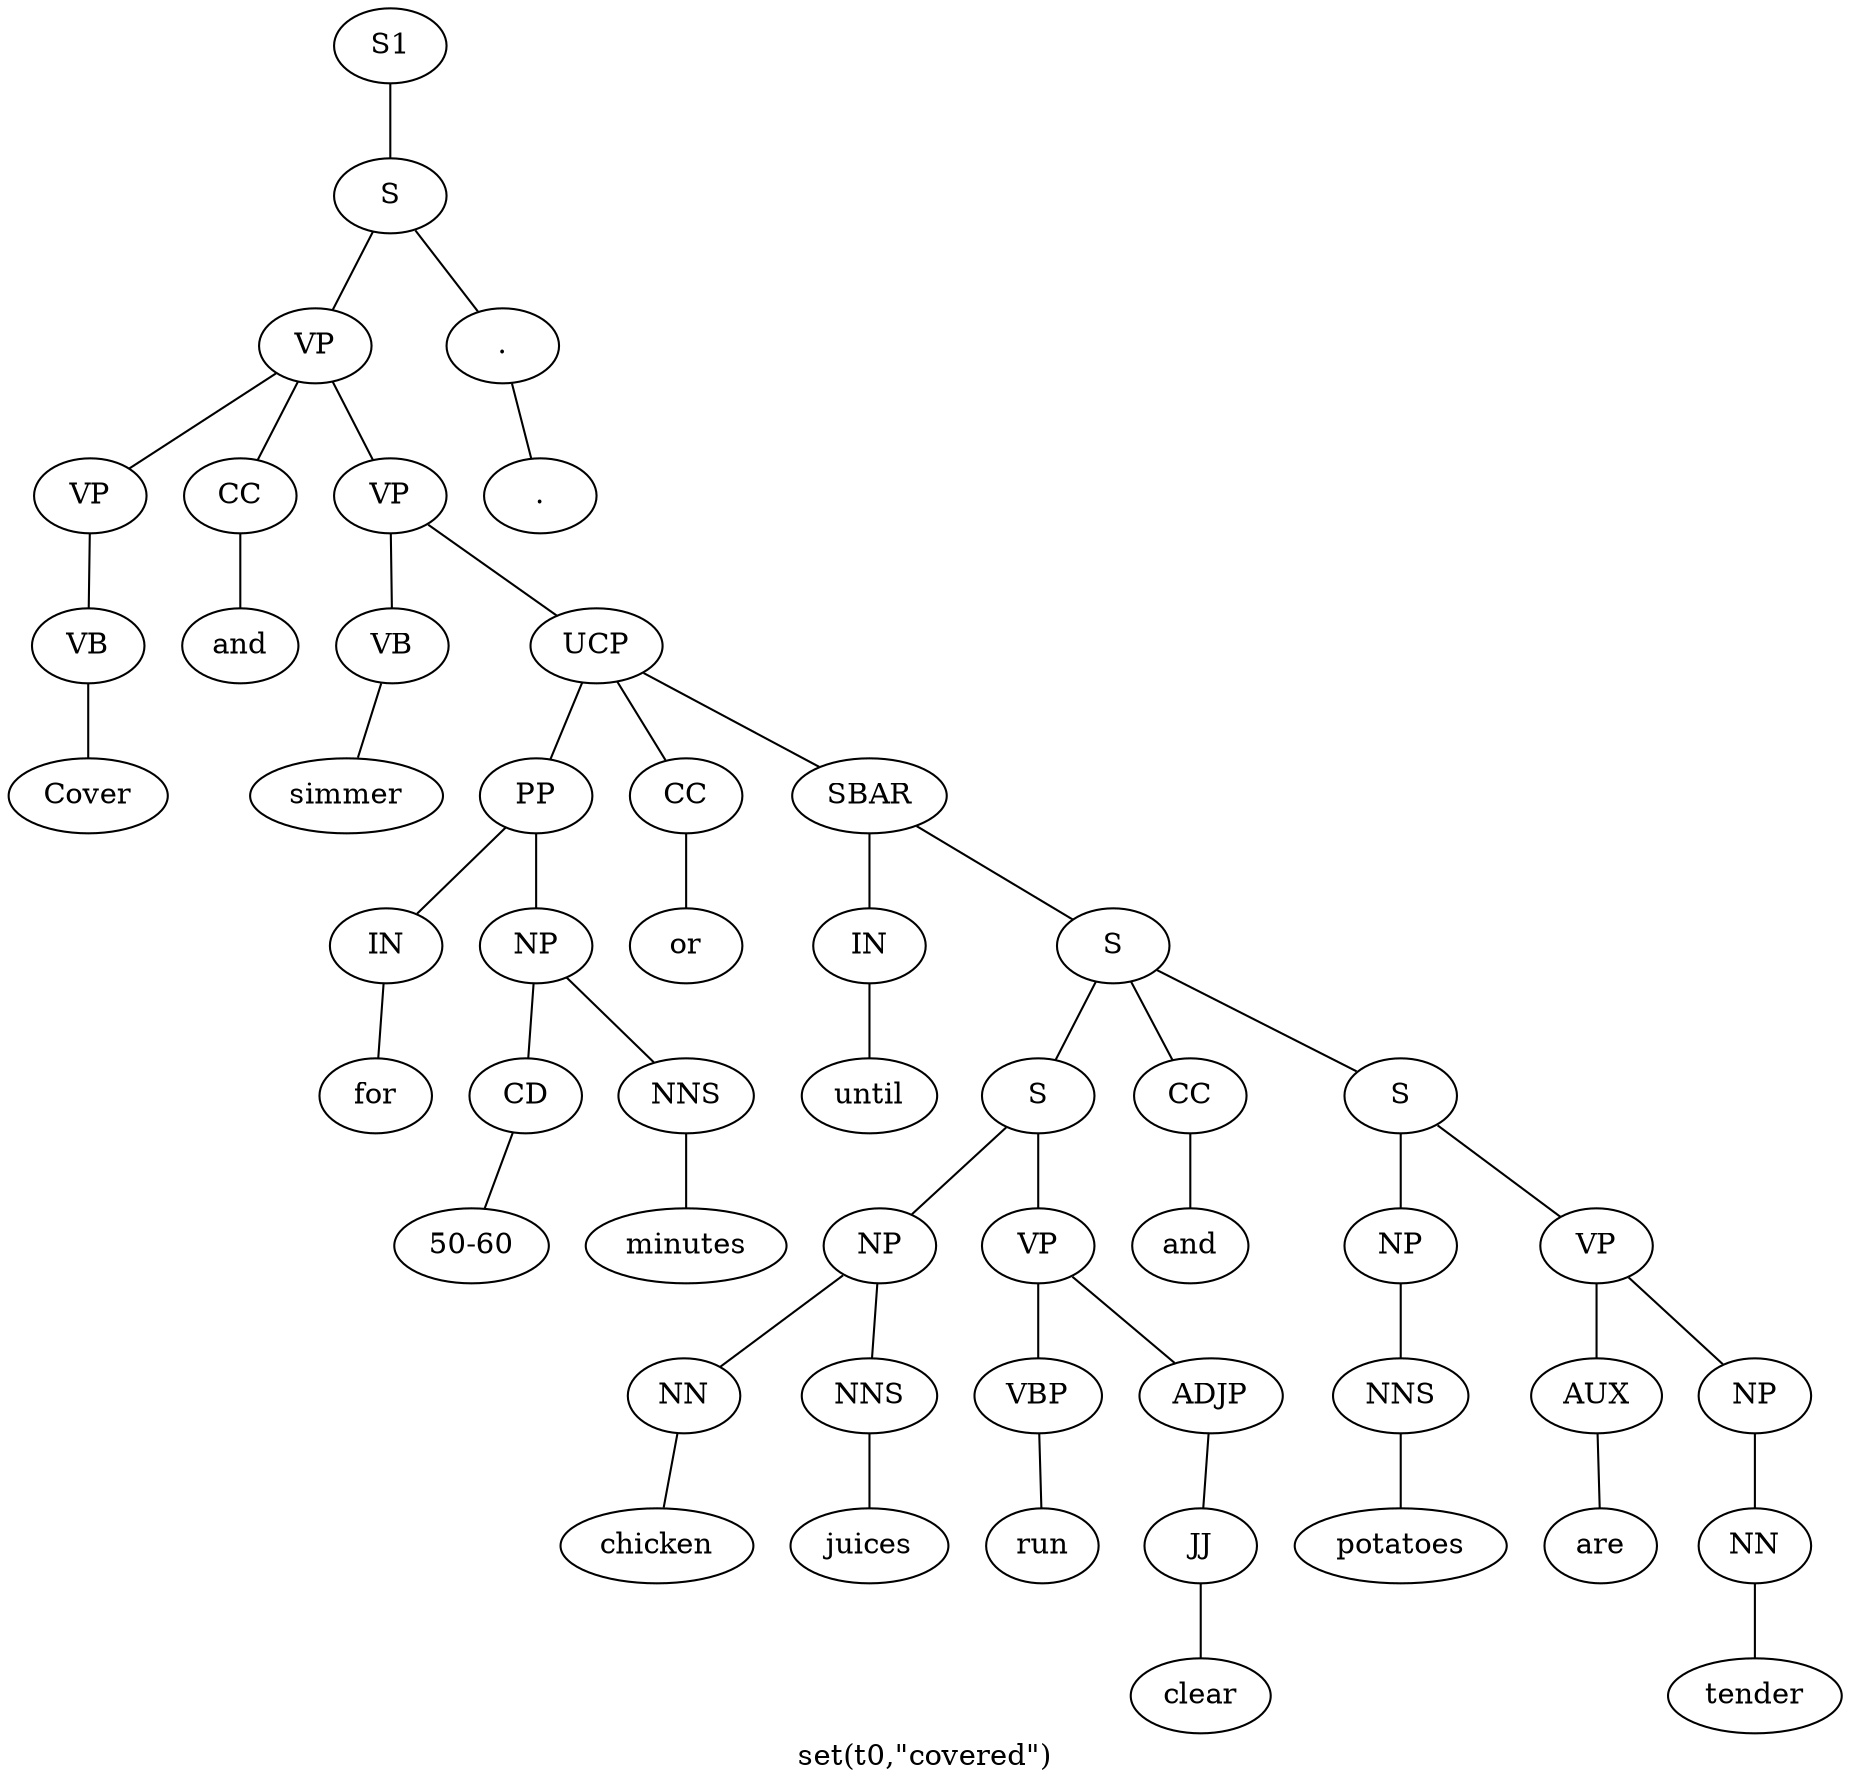 graph SyntaxGraph {
	label = "set(t0,\"covered\")";
	Node0 [label="S1"];
	Node1 [label="S"];
	Node2 [label="VP"];
	Node3 [label="VP"];
	Node4 [label="VB"];
	Node5 [label="Cover"];
	Node6 [label="CC"];
	Node7 [label="and"];
	Node8 [label="VP"];
	Node9 [label="VB"];
	Node10 [label="simmer"];
	Node11 [label="UCP"];
	Node12 [label="PP"];
	Node13 [label="IN"];
	Node14 [label="for"];
	Node15 [label="NP"];
	Node16 [label="CD"];
	Node17 [label="50-60"];
	Node18 [label="NNS"];
	Node19 [label="minutes"];
	Node20 [label="CC"];
	Node21 [label="or"];
	Node22 [label="SBAR"];
	Node23 [label="IN"];
	Node24 [label="until"];
	Node25 [label="S"];
	Node26 [label="S"];
	Node27 [label="NP"];
	Node28 [label="NN"];
	Node29 [label="chicken"];
	Node30 [label="NNS"];
	Node31 [label="juices"];
	Node32 [label="VP"];
	Node33 [label="VBP"];
	Node34 [label="run"];
	Node35 [label="ADJP"];
	Node36 [label="JJ"];
	Node37 [label="clear"];
	Node38 [label="CC"];
	Node39 [label="and"];
	Node40 [label="S"];
	Node41 [label="NP"];
	Node42 [label="NNS"];
	Node43 [label="potatoes"];
	Node44 [label="VP"];
	Node45 [label="AUX"];
	Node46 [label="are"];
	Node47 [label="NP"];
	Node48 [label="NN"];
	Node49 [label="tender"];
	Node50 [label="."];
	Node51 [label="."];

	Node0 -- Node1;
	Node1 -- Node2;
	Node1 -- Node50;
	Node2 -- Node3;
	Node2 -- Node6;
	Node2 -- Node8;
	Node3 -- Node4;
	Node4 -- Node5;
	Node6 -- Node7;
	Node8 -- Node9;
	Node8 -- Node11;
	Node9 -- Node10;
	Node11 -- Node12;
	Node11 -- Node20;
	Node11 -- Node22;
	Node12 -- Node13;
	Node12 -- Node15;
	Node13 -- Node14;
	Node15 -- Node16;
	Node15 -- Node18;
	Node16 -- Node17;
	Node18 -- Node19;
	Node20 -- Node21;
	Node22 -- Node23;
	Node22 -- Node25;
	Node23 -- Node24;
	Node25 -- Node26;
	Node25 -- Node38;
	Node25 -- Node40;
	Node26 -- Node27;
	Node26 -- Node32;
	Node27 -- Node28;
	Node27 -- Node30;
	Node28 -- Node29;
	Node30 -- Node31;
	Node32 -- Node33;
	Node32 -- Node35;
	Node33 -- Node34;
	Node35 -- Node36;
	Node36 -- Node37;
	Node38 -- Node39;
	Node40 -- Node41;
	Node40 -- Node44;
	Node41 -- Node42;
	Node42 -- Node43;
	Node44 -- Node45;
	Node44 -- Node47;
	Node45 -- Node46;
	Node47 -- Node48;
	Node48 -- Node49;
	Node50 -- Node51;
}